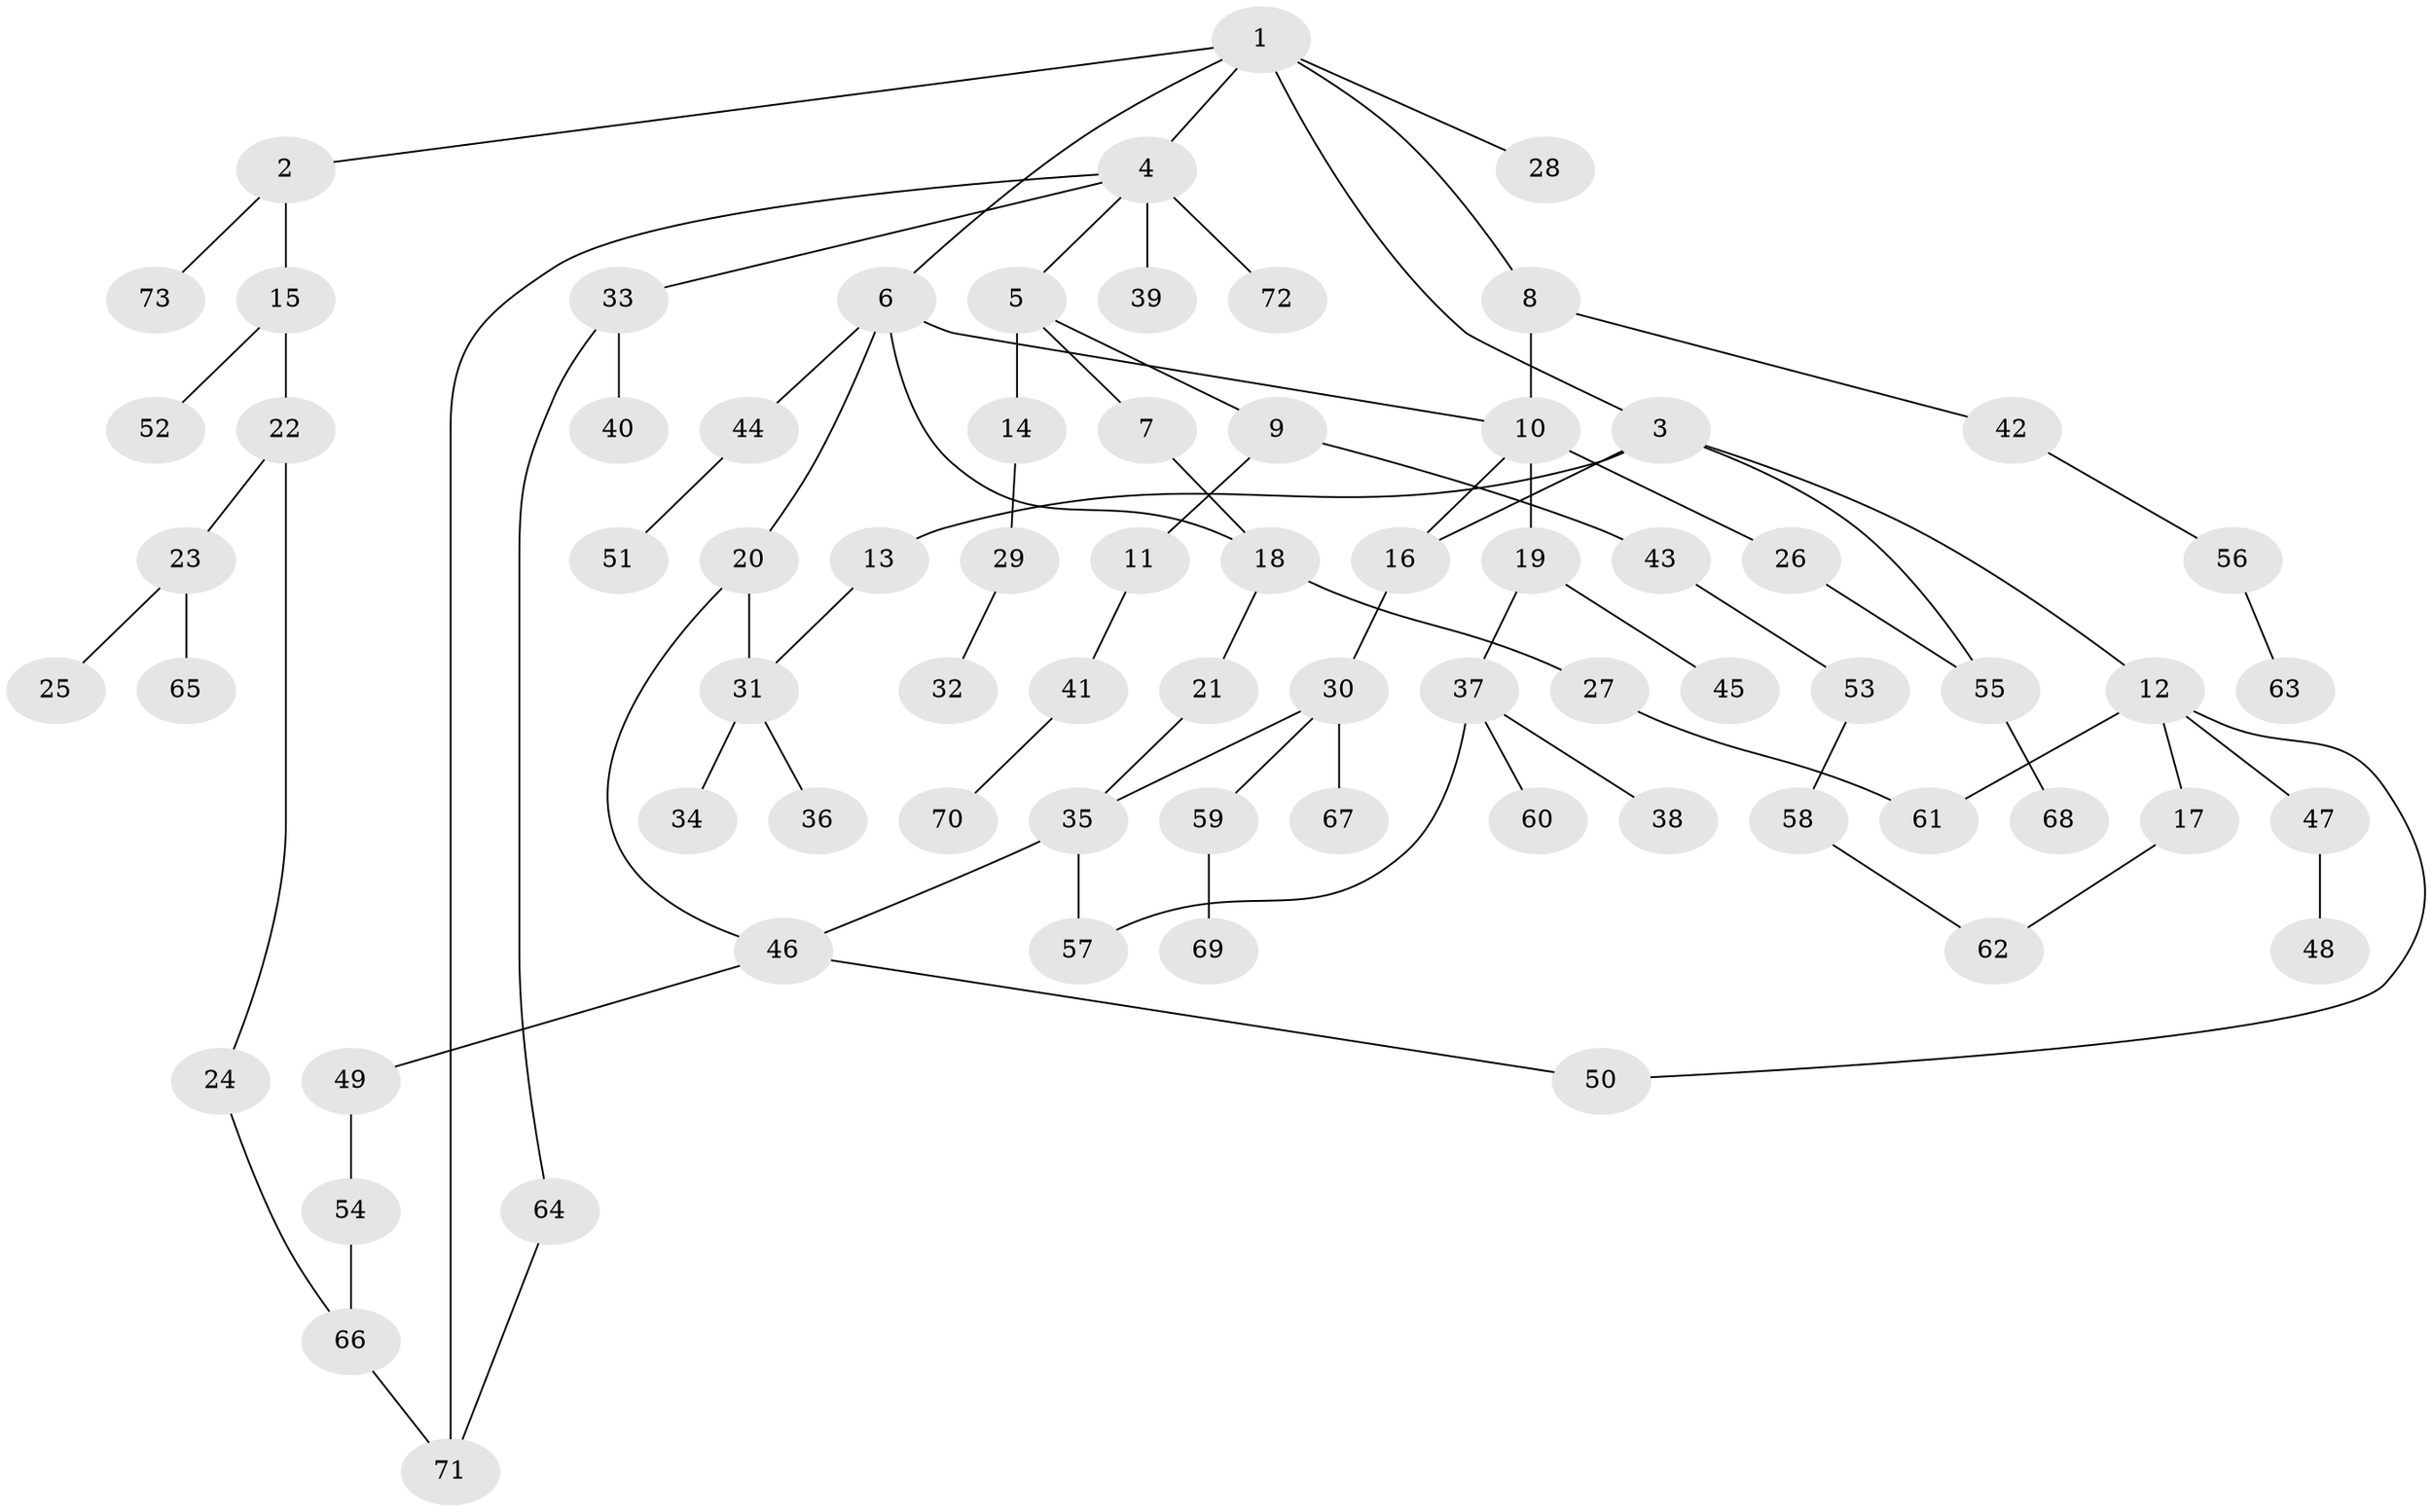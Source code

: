 // original degree distribution, {7: 0.006896551724137931, 4: 0.07586206896551724, 6: 0.013793103448275862, 5: 0.034482758620689655, 3: 0.2206896551724138, 1: 0.3724137931034483, 2: 0.27586206896551724}
// Generated by graph-tools (version 1.1) at 2025/34/03/09/25 02:34:33]
// undirected, 73 vertices, 86 edges
graph export_dot {
graph [start="1"]
  node [color=gray90,style=filled];
  1;
  2;
  3;
  4;
  5;
  6;
  7;
  8;
  9;
  10;
  11;
  12;
  13;
  14;
  15;
  16;
  17;
  18;
  19;
  20;
  21;
  22;
  23;
  24;
  25;
  26;
  27;
  28;
  29;
  30;
  31;
  32;
  33;
  34;
  35;
  36;
  37;
  38;
  39;
  40;
  41;
  42;
  43;
  44;
  45;
  46;
  47;
  48;
  49;
  50;
  51;
  52;
  53;
  54;
  55;
  56;
  57;
  58;
  59;
  60;
  61;
  62;
  63;
  64;
  65;
  66;
  67;
  68;
  69;
  70;
  71;
  72;
  73;
  1 -- 2 [weight=1.0];
  1 -- 3 [weight=1.0];
  1 -- 4 [weight=1.0];
  1 -- 6 [weight=1.0];
  1 -- 8 [weight=1.0];
  1 -- 28 [weight=1.0];
  2 -- 15 [weight=1.0];
  2 -- 73 [weight=1.0];
  3 -- 12 [weight=1.0];
  3 -- 13 [weight=1.0];
  3 -- 16 [weight=1.0];
  3 -- 55 [weight=1.0];
  4 -- 5 [weight=1.0];
  4 -- 33 [weight=1.0];
  4 -- 39 [weight=2.0];
  4 -- 71 [weight=1.0];
  4 -- 72 [weight=1.0];
  5 -- 7 [weight=1.0];
  5 -- 9 [weight=1.0];
  5 -- 14 [weight=3.0];
  6 -- 10 [weight=1.0];
  6 -- 18 [weight=1.0];
  6 -- 20 [weight=1.0];
  6 -- 44 [weight=1.0];
  7 -- 18 [weight=1.0];
  8 -- 10 [weight=1.0];
  8 -- 42 [weight=1.0];
  9 -- 11 [weight=1.0];
  9 -- 43 [weight=1.0];
  10 -- 16 [weight=1.0];
  10 -- 19 [weight=1.0];
  10 -- 26 [weight=3.0];
  11 -- 41 [weight=1.0];
  12 -- 17 [weight=1.0];
  12 -- 47 [weight=1.0];
  12 -- 50 [weight=1.0];
  12 -- 61 [weight=1.0];
  13 -- 31 [weight=1.0];
  14 -- 29 [weight=1.0];
  15 -- 22 [weight=1.0];
  15 -- 52 [weight=1.0];
  16 -- 30 [weight=1.0];
  17 -- 62 [weight=1.0];
  18 -- 21 [weight=1.0];
  18 -- 27 [weight=2.0];
  19 -- 37 [weight=1.0];
  19 -- 45 [weight=1.0];
  20 -- 31 [weight=1.0];
  20 -- 46 [weight=1.0];
  21 -- 35 [weight=1.0];
  22 -- 23 [weight=1.0];
  22 -- 24 [weight=1.0];
  23 -- 25 [weight=1.0];
  23 -- 65 [weight=1.0];
  24 -- 66 [weight=1.0];
  26 -- 55 [weight=1.0];
  27 -- 61 [weight=1.0];
  29 -- 32 [weight=2.0];
  30 -- 35 [weight=1.0];
  30 -- 59 [weight=1.0];
  30 -- 67 [weight=1.0];
  31 -- 34 [weight=2.0];
  31 -- 36 [weight=1.0];
  33 -- 40 [weight=1.0];
  33 -- 64 [weight=1.0];
  35 -- 46 [weight=1.0];
  35 -- 57 [weight=1.0];
  37 -- 38 [weight=3.0];
  37 -- 57 [weight=1.0];
  37 -- 60 [weight=1.0];
  41 -- 70 [weight=1.0];
  42 -- 56 [weight=1.0];
  43 -- 53 [weight=1.0];
  44 -- 51 [weight=1.0];
  46 -- 49 [weight=1.0];
  46 -- 50 [weight=1.0];
  47 -- 48 [weight=1.0];
  49 -- 54 [weight=1.0];
  53 -- 58 [weight=1.0];
  54 -- 66 [weight=1.0];
  55 -- 68 [weight=1.0];
  56 -- 63 [weight=1.0];
  58 -- 62 [weight=1.0];
  59 -- 69 [weight=1.0];
  64 -- 71 [weight=1.0];
  66 -- 71 [weight=1.0];
}
